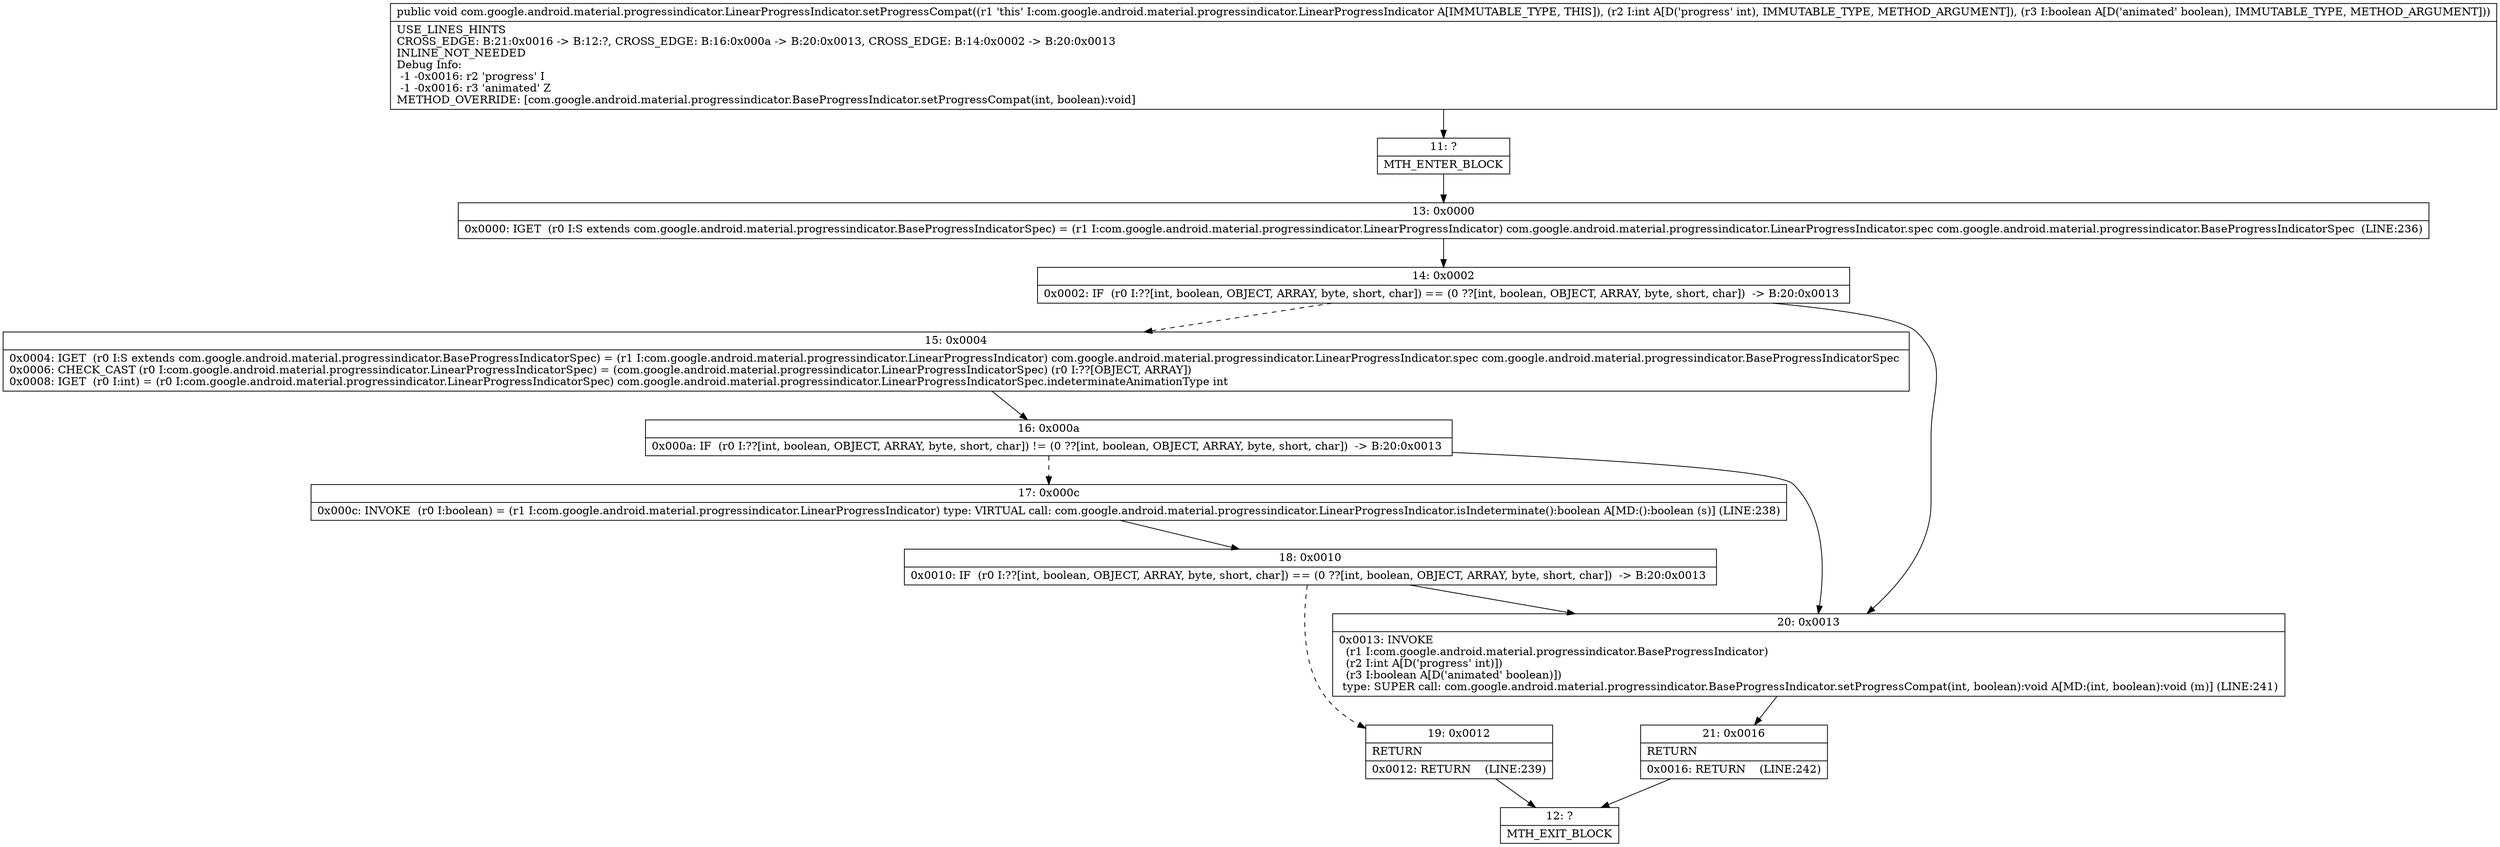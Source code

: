 digraph "CFG forcom.google.android.material.progressindicator.LinearProgressIndicator.setProgressCompat(IZ)V" {
Node_11 [shape=record,label="{11\:\ ?|MTH_ENTER_BLOCK\l}"];
Node_13 [shape=record,label="{13\:\ 0x0000|0x0000: IGET  (r0 I:S extends com.google.android.material.progressindicator.BaseProgressIndicatorSpec) = (r1 I:com.google.android.material.progressindicator.LinearProgressIndicator) com.google.android.material.progressindicator.LinearProgressIndicator.spec com.google.android.material.progressindicator.BaseProgressIndicatorSpec  (LINE:236)\l}"];
Node_14 [shape=record,label="{14\:\ 0x0002|0x0002: IF  (r0 I:??[int, boolean, OBJECT, ARRAY, byte, short, char]) == (0 ??[int, boolean, OBJECT, ARRAY, byte, short, char])  \-\> B:20:0x0013 \l}"];
Node_15 [shape=record,label="{15\:\ 0x0004|0x0004: IGET  (r0 I:S extends com.google.android.material.progressindicator.BaseProgressIndicatorSpec) = (r1 I:com.google.android.material.progressindicator.LinearProgressIndicator) com.google.android.material.progressindicator.LinearProgressIndicator.spec com.google.android.material.progressindicator.BaseProgressIndicatorSpec \l0x0006: CHECK_CAST (r0 I:com.google.android.material.progressindicator.LinearProgressIndicatorSpec) = (com.google.android.material.progressindicator.LinearProgressIndicatorSpec) (r0 I:??[OBJECT, ARRAY]) \l0x0008: IGET  (r0 I:int) = (r0 I:com.google.android.material.progressindicator.LinearProgressIndicatorSpec) com.google.android.material.progressindicator.LinearProgressIndicatorSpec.indeterminateAnimationType int \l}"];
Node_16 [shape=record,label="{16\:\ 0x000a|0x000a: IF  (r0 I:??[int, boolean, OBJECT, ARRAY, byte, short, char]) != (0 ??[int, boolean, OBJECT, ARRAY, byte, short, char])  \-\> B:20:0x0013 \l}"];
Node_17 [shape=record,label="{17\:\ 0x000c|0x000c: INVOKE  (r0 I:boolean) = (r1 I:com.google.android.material.progressindicator.LinearProgressIndicator) type: VIRTUAL call: com.google.android.material.progressindicator.LinearProgressIndicator.isIndeterminate():boolean A[MD:():boolean (s)] (LINE:238)\l}"];
Node_18 [shape=record,label="{18\:\ 0x0010|0x0010: IF  (r0 I:??[int, boolean, OBJECT, ARRAY, byte, short, char]) == (0 ??[int, boolean, OBJECT, ARRAY, byte, short, char])  \-\> B:20:0x0013 \l}"];
Node_19 [shape=record,label="{19\:\ 0x0012|RETURN\l|0x0012: RETURN    (LINE:239)\l}"];
Node_12 [shape=record,label="{12\:\ ?|MTH_EXIT_BLOCK\l}"];
Node_20 [shape=record,label="{20\:\ 0x0013|0x0013: INVOKE  \l  (r1 I:com.google.android.material.progressindicator.BaseProgressIndicator)\l  (r2 I:int A[D('progress' int)])\l  (r3 I:boolean A[D('animated' boolean)])\l type: SUPER call: com.google.android.material.progressindicator.BaseProgressIndicator.setProgressCompat(int, boolean):void A[MD:(int, boolean):void (m)] (LINE:241)\l}"];
Node_21 [shape=record,label="{21\:\ 0x0016|RETURN\l|0x0016: RETURN    (LINE:242)\l}"];
MethodNode[shape=record,label="{public void com.google.android.material.progressindicator.LinearProgressIndicator.setProgressCompat((r1 'this' I:com.google.android.material.progressindicator.LinearProgressIndicator A[IMMUTABLE_TYPE, THIS]), (r2 I:int A[D('progress' int), IMMUTABLE_TYPE, METHOD_ARGUMENT]), (r3 I:boolean A[D('animated' boolean), IMMUTABLE_TYPE, METHOD_ARGUMENT]))  | USE_LINES_HINTS\lCROSS_EDGE: B:21:0x0016 \-\> B:12:?, CROSS_EDGE: B:16:0x000a \-\> B:20:0x0013, CROSS_EDGE: B:14:0x0002 \-\> B:20:0x0013\lINLINE_NOT_NEEDED\lDebug Info:\l  \-1 \-0x0016: r2 'progress' I\l  \-1 \-0x0016: r3 'animated' Z\lMETHOD_OVERRIDE: [com.google.android.material.progressindicator.BaseProgressIndicator.setProgressCompat(int, boolean):void]\l}"];
MethodNode -> Node_11;Node_11 -> Node_13;
Node_13 -> Node_14;
Node_14 -> Node_15[style=dashed];
Node_14 -> Node_20;
Node_15 -> Node_16;
Node_16 -> Node_17[style=dashed];
Node_16 -> Node_20;
Node_17 -> Node_18;
Node_18 -> Node_19[style=dashed];
Node_18 -> Node_20;
Node_19 -> Node_12;
Node_20 -> Node_21;
Node_21 -> Node_12;
}

